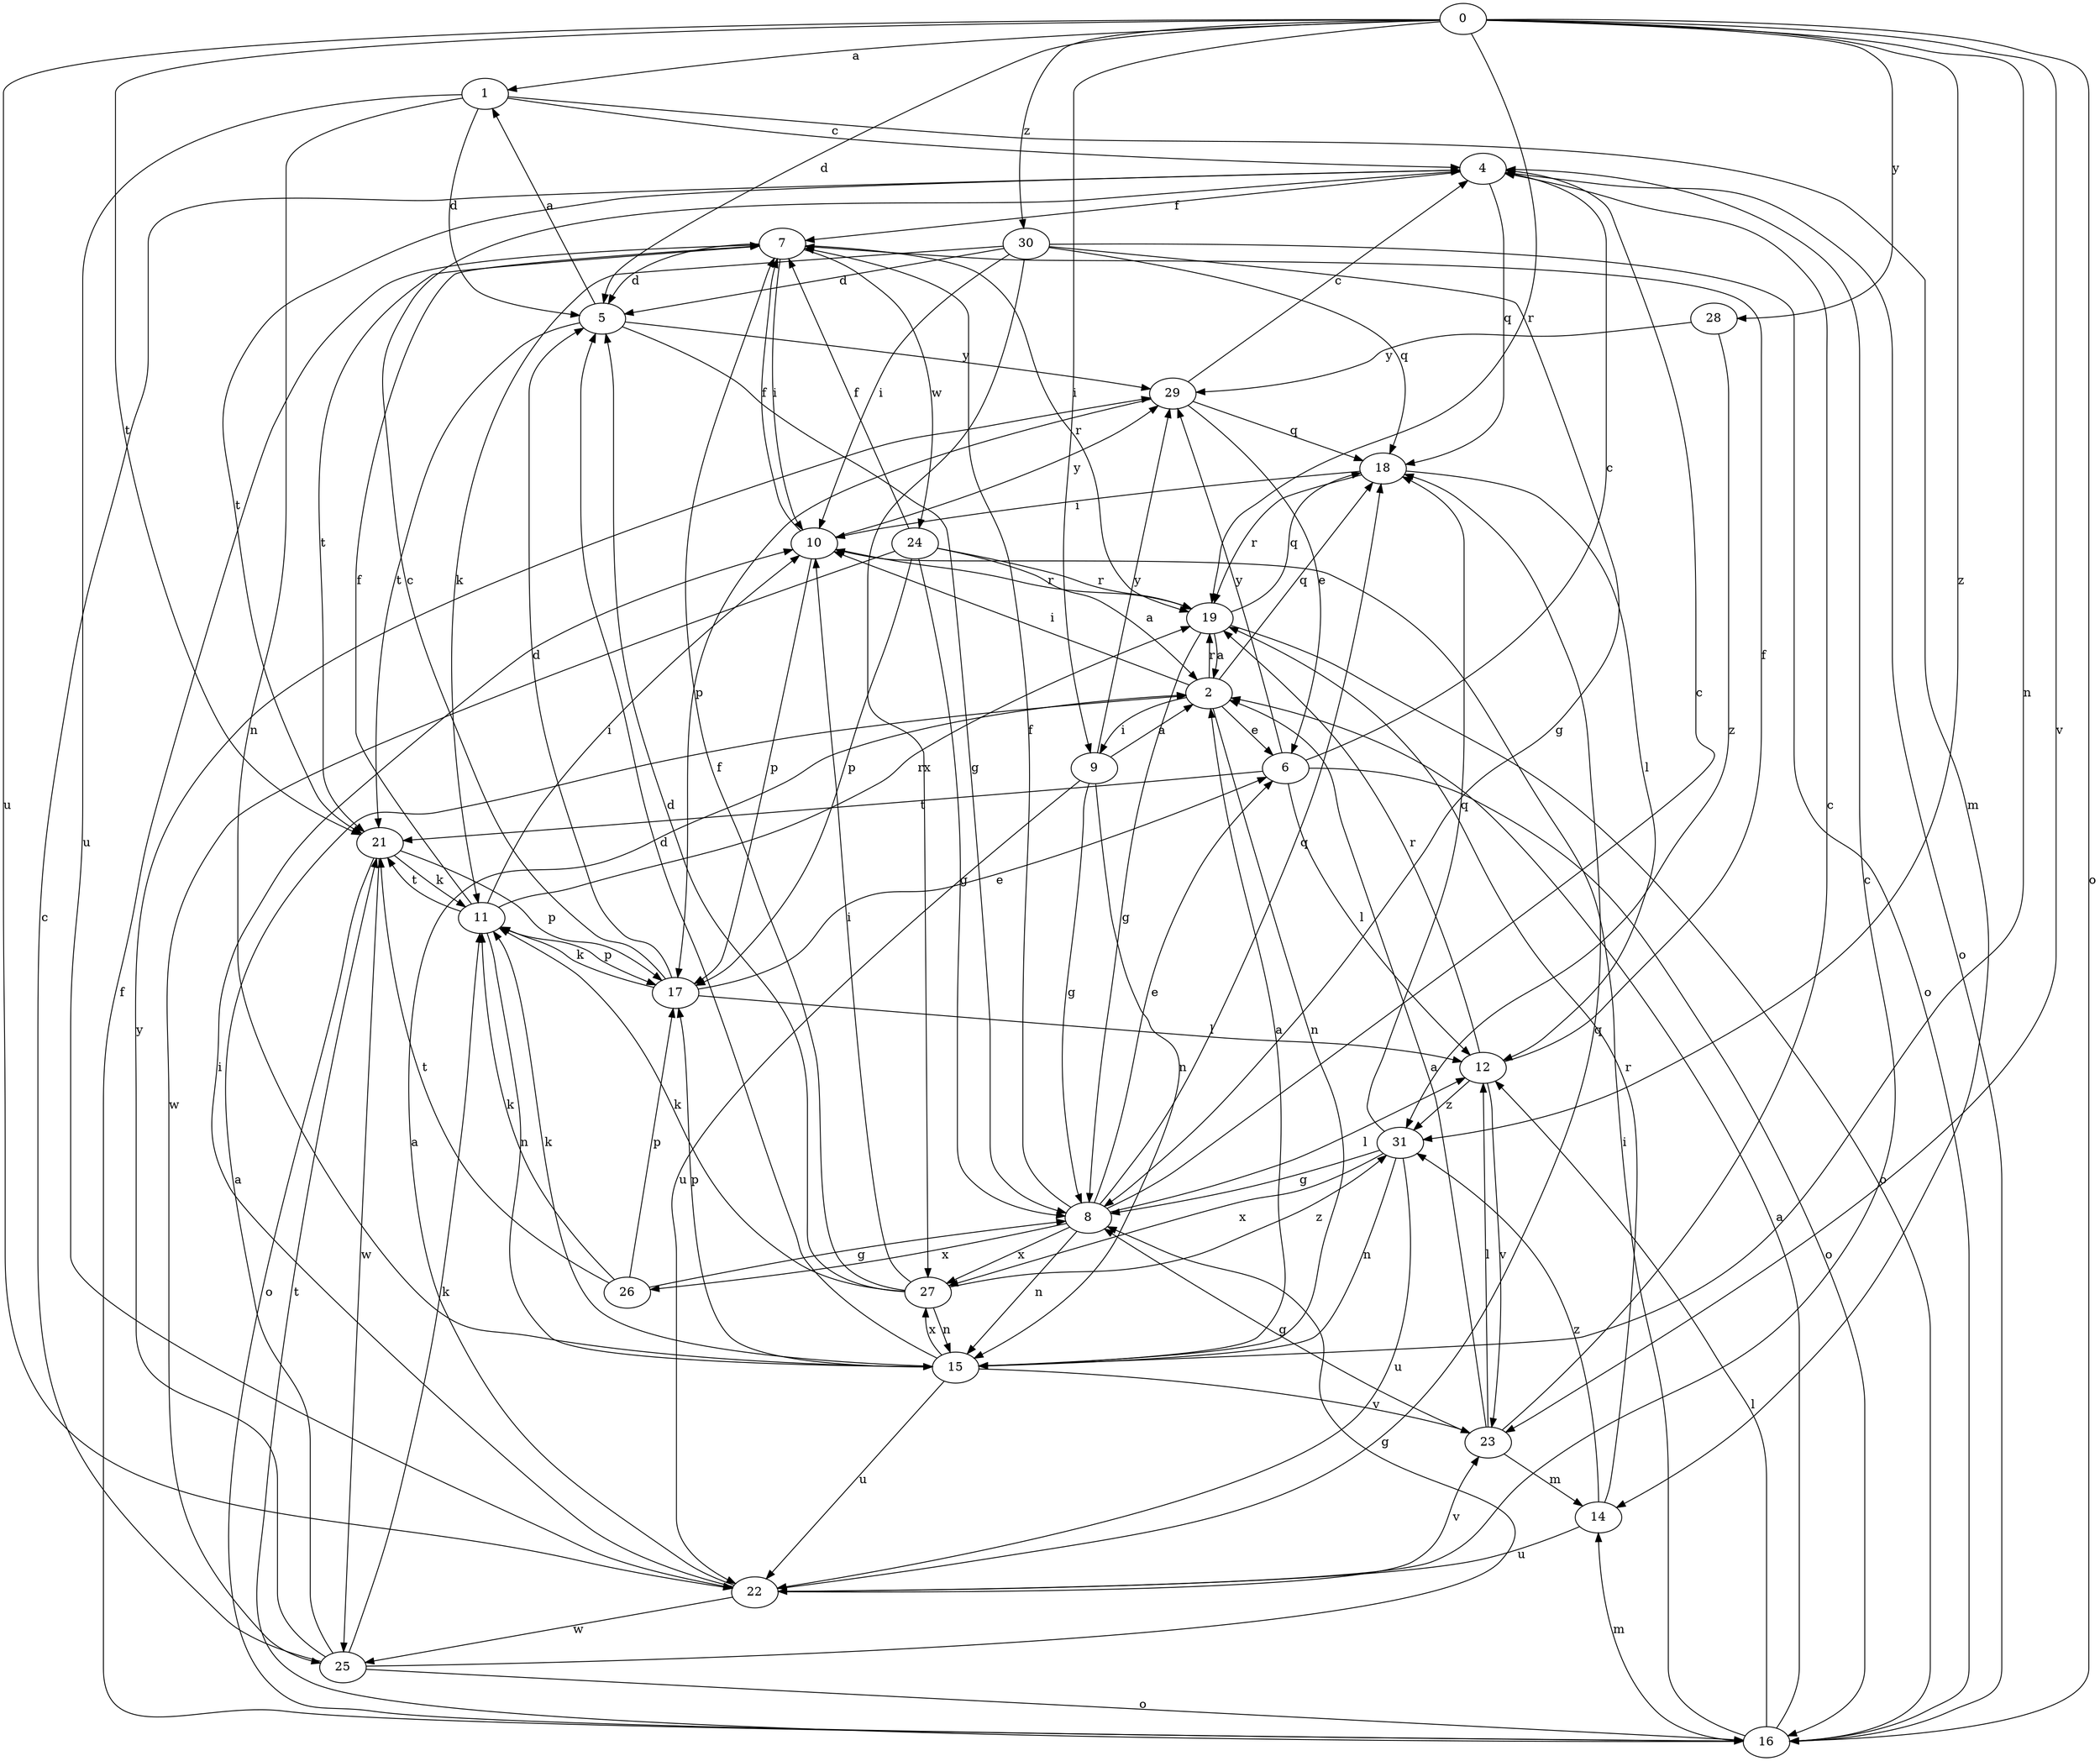 strict digraph  {
1;
2;
4;
5;
6;
7;
8;
9;
10;
11;
12;
14;
15;
16;
17;
18;
19;
21;
22;
23;
24;
25;
26;
27;
28;
0;
29;
30;
31;
1 -> 4  [label=c];
1 -> 5  [label=d];
1 -> 14  [label=m];
1 -> 15  [label=n];
1 -> 22  [label=u];
2 -> 6  [label=e];
2 -> 9  [label=i];
2 -> 10  [label=i];
2 -> 15  [label=n];
2 -> 18  [label=q];
2 -> 19  [label=r];
4 -> 7  [label=f];
4 -> 16  [label=o];
4 -> 18  [label=q];
4 -> 21  [label=t];
5 -> 1  [label=a];
5 -> 8  [label=g];
5 -> 21  [label=t];
5 -> 29  [label=y];
6 -> 4  [label=c];
6 -> 12  [label=l];
6 -> 16  [label=o];
6 -> 21  [label=t];
6 -> 29  [label=y];
7 -> 5  [label=d];
7 -> 10  [label=i];
7 -> 19  [label=r];
7 -> 21  [label=t];
7 -> 24  [label=w];
8 -> 4  [label=c];
8 -> 6  [label=e];
8 -> 7  [label=f];
8 -> 12  [label=l];
8 -> 15  [label=n];
8 -> 18  [label=q];
8 -> 26  [label=x];
8 -> 27  [label=x];
9 -> 2  [label=a];
9 -> 8  [label=g];
9 -> 15  [label=n];
9 -> 22  [label=u];
9 -> 29  [label=y];
10 -> 7  [label=f];
10 -> 17  [label=p];
10 -> 19  [label=r];
10 -> 29  [label=y];
11 -> 7  [label=f];
11 -> 10  [label=i];
11 -> 15  [label=n];
11 -> 17  [label=p];
11 -> 19  [label=r];
11 -> 21  [label=t];
12 -> 7  [label=f];
12 -> 19  [label=r];
12 -> 23  [label=v];
12 -> 31  [label=z];
14 -> 19  [label=r];
14 -> 22  [label=u];
14 -> 31  [label=z];
15 -> 2  [label=a];
15 -> 5  [label=d];
15 -> 11  [label=k];
15 -> 17  [label=p];
15 -> 22  [label=u];
15 -> 23  [label=v];
15 -> 27  [label=x];
16 -> 2  [label=a];
16 -> 7  [label=f];
16 -> 10  [label=i];
16 -> 12  [label=l];
16 -> 14  [label=m];
16 -> 21  [label=t];
17 -> 4  [label=c];
17 -> 5  [label=d];
17 -> 6  [label=e];
17 -> 11  [label=k];
17 -> 12  [label=l];
18 -> 10  [label=i];
18 -> 12  [label=l];
18 -> 19  [label=r];
19 -> 2  [label=a];
19 -> 8  [label=g];
19 -> 16  [label=o];
19 -> 18  [label=q];
21 -> 11  [label=k];
21 -> 16  [label=o];
21 -> 17  [label=p];
21 -> 25  [label=w];
22 -> 2  [label=a];
22 -> 4  [label=c];
22 -> 10  [label=i];
22 -> 18  [label=q];
22 -> 23  [label=v];
22 -> 25  [label=w];
23 -> 2  [label=a];
23 -> 4  [label=c];
23 -> 8  [label=g];
23 -> 12  [label=l];
23 -> 14  [label=m];
24 -> 2  [label=a];
24 -> 7  [label=f];
24 -> 8  [label=g];
24 -> 17  [label=p];
24 -> 19  [label=r];
24 -> 25  [label=w];
25 -> 2  [label=a];
25 -> 4  [label=c];
25 -> 8  [label=g];
25 -> 11  [label=k];
25 -> 16  [label=o];
25 -> 29  [label=y];
26 -> 8  [label=g];
26 -> 11  [label=k];
26 -> 17  [label=p];
26 -> 21  [label=t];
27 -> 5  [label=d];
27 -> 7  [label=f];
27 -> 10  [label=i];
27 -> 11  [label=k];
27 -> 15  [label=n];
27 -> 31  [label=z];
28 -> 29  [label=y];
28 -> 31  [label=z];
0 -> 1  [label=a];
0 -> 5  [label=d];
0 -> 9  [label=i];
0 -> 15  [label=n];
0 -> 16  [label=o];
0 -> 19  [label=r];
0 -> 21  [label=t];
0 -> 22  [label=u];
0 -> 23  [label=v];
0 -> 28  [label=y];
0 -> 30  [label=z];
0 -> 31  [label=z];
29 -> 4  [label=c];
29 -> 6  [label=e];
29 -> 17  [label=p];
29 -> 18  [label=q];
30 -> 5  [label=d];
30 -> 8  [label=g];
30 -> 10  [label=i];
30 -> 11  [label=k];
30 -> 16  [label=o];
30 -> 18  [label=q];
30 -> 27  [label=x];
31 -> 8  [label=g];
31 -> 15  [label=n];
31 -> 18  [label=q];
31 -> 22  [label=u];
31 -> 27  [label=x];
}
